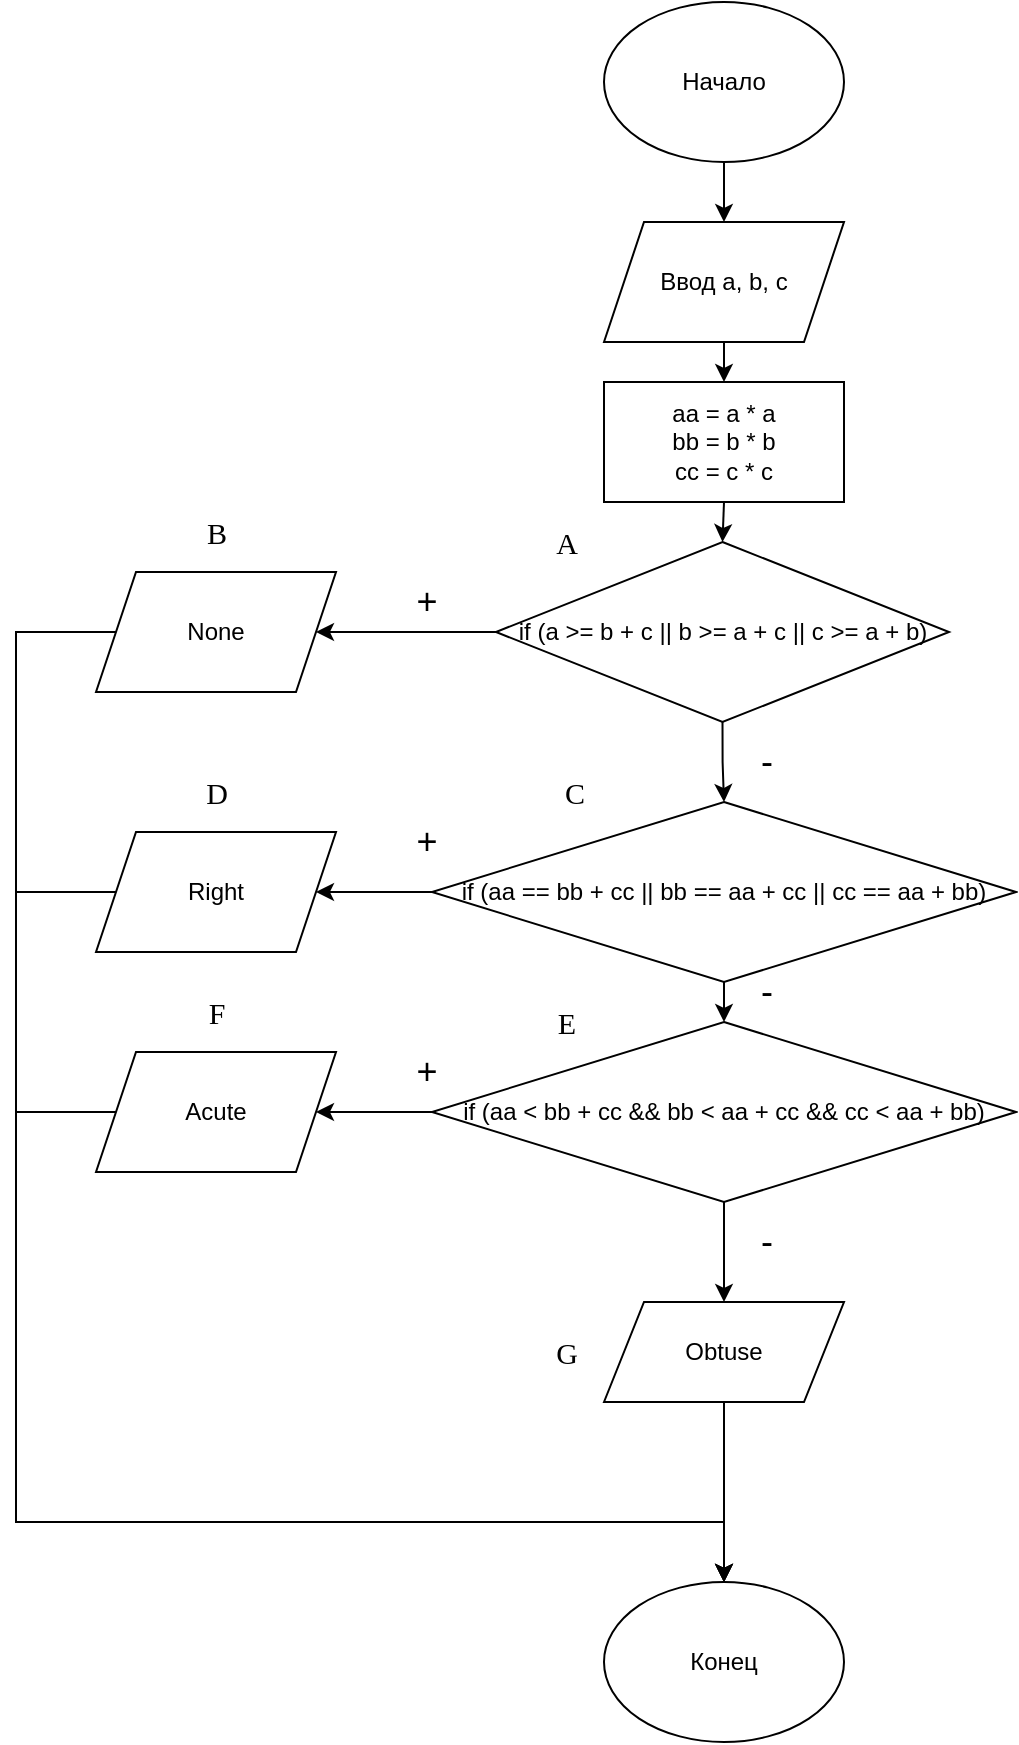 <mxfile version="24.0.7" type="device">
  <diagram id="C5RBs43oDa-KdzZeNtuy" name="Page-1">
    <mxGraphModel dx="1426" dy="785" grid="1" gridSize="10" guides="1" tooltips="1" connect="1" arrows="1" fold="1" page="1" pageScale="1" pageWidth="827" pageHeight="1169" math="0" shadow="0">
      <root>
        <mxCell id="WIyWlLk6GJQsqaUBKTNV-0" />
        <mxCell id="WIyWlLk6GJQsqaUBKTNV-1" parent="WIyWlLk6GJQsqaUBKTNV-0" />
        <mxCell id="qNied1Jh6DL7EHZy_g-z-2" style="edgeStyle=orthogonalEdgeStyle;rounded=0;orthogonalLoop=1;jettySize=auto;html=1;exitX=0.5;exitY=1;exitDx=0;exitDy=0;entryX=0.5;entryY=0;entryDx=0;entryDy=0;" edge="1" parent="WIyWlLk6GJQsqaUBKTNV-1" source="qNied1Jh6DL7EHZy_g-z-0" target="qNied1Jh6DL7EHZy_g-z-1">
          <mxGeometry relative="1" as="geometry" />
        </mxCell>
        <mxCell id="qNied1Jh6DL7EHZy_g-z-0" value="Начало" style="ellipse;whiteSpace=wrap;html=1;" vertex="1" parent="WIyWlLk6GJQsqaUBKTNV-1">
          <mxGeometry x="354" y="30" width="120" height="80" as="geometry" />
        </mxCell>
        <mxCell id="qNied1Jh6DL7EHZy_g-z-4" style="edgeStyle=orthogonalEdgeStyle;rounded=0;orthogonalLoop=1;jettySize=auto;html=1;exitX=0.5;exitY=1;exitDx=0;exitDy=0;entryX=0.5;entryY=0;entryDx=0;entryDy=0;" edge="1" parent="WIyWlLk6GJQsqaUBKTNV-1" source="qNied1Jh6DL7EHZy_g-z-1" target="qNied1Jh6DL7EHZy_g-z-3">
          <mxGeometry relative="1" as="geometry" />
        </mxCell>
        <mxCell id="qNied1Jh6DL7EHZy_g-z-1" value="Ввод a, b, c" style="shape=parallelogram;perimeter=parallelogramPerimeter;whiteSpace=wrap;html=1;fixedSize=1;" vertex="1" parent="WIyWlLk6GJQsqaUBKTNV-1">
          <mxGeometry x="354" y="140" width="120" height="60" as="geometry" />
        </mxCell>
        <mxCell id="qNied1Jh6DL7EHZy_g-z-7" style="edgeStyle=orthogonalEdgeStyle;rounded=0;orthogonalLoop=1;jettySize=auto;html=1;exitX=0.5;exitY=1;exitDx=0;exitDy=0;entryX=0.5;entryY=0;entryDx=0;entryDy=0;" edge="1" parent="WIyWlLk6GJQsqaUBKTNV-1" source="qNied1Jh6DL7EHZy_g-z-3" target="qNied1Jh6DL7EHZy_g-z-5">
          <mxGeometry relative="1" as="geometry" />
        </mxCell>
        <mxCell id="qNied1Jh6DL7EHZy_g-z-3" value="aa = a * a&lt;br&gt;bb = b * b&lt;br&gt;cc = c * c" style="rounded=0;whiteSpace=wrap;html=1;" vertex="1" parent="WIyWlLk6GJQsqaUBKTNV-1">
          <mxGeometry x="354" y="220" width="120" height="60" as="geometry" />
        </mxCell>
        <mxCell id="qNied1Jh6DL7EHZy_g-z-8" style="edgeStyle=orthogonalEdgeStyle;rounded=0;orthogonalLoop=1;jettySize=auto;html=1;exitX=0;exitY=0.5;exitDx=0;exitDy=0;entryX=1;entryY=0.5;entryDx=0;entryDy=0;" edge="1" parent="WIyWlLk6GJQsqaUBKTNV-1" source="qNied1Jh6DL7EHZy_g-z-5" target="qNied1Jh6DL7EHZy_g-z-6">
          <mxGeometry relative="1" as="geometry" />
        </mxCell>
        <mxCell id="qNied1Jh6DL7EHZy_g-z-12" style="edgeStyle=orthogonalEdgeStyle;rounded=0;orthogonalLoop=1;jettySize=auto;html=1;exitX=0.5;exitY=1;exitDx=0;exitDy=0;entryX=0.5;entryY=0;entryDx=0;entryDy=0;" edge="1" parent="WIyWlLk6GJQsqaUBKTNV-1" source="qNied1Jh6DL7EHZy_g-z-5" target="qNied1Jh6DL7EHZy_g-z-11">
          <mxGeometry relative="1" as="geometry" />
        </mxCell>
        <mxCell id="qNied1Jh6DL7EHZy_g-z-5" value="if (a &amp;gt;= b + c || b &amp;gt;= a + c || c &amp;gt;= a + b)" style="rhombus;whiteSpace=wrap;html=1;" vertex="1" parent="WIyWlLk6GJQsqaUBKTNV-1">
          <mxGeometry x="300" y="300" width="226.5" height="90" as="geometry" />
        </mxCell>
        <mxCell id="qNied1Jh6DL7EHZy_g-z-30" style="edgeStyle=orthogonalEdgeStyle;rounded=0;orthogonalLoop=1;jettySize=auto;html=1;exitX=0;exitY=0.5;exitDx=0;exitDy=0;entryX=0.5;entryY=0;entryDx=0;entryDy=0;" edge="1" parent="WIyWlLk6GJQsqaUBKTNV-1" source="qNied1Jh6DL7EHZy_g-z-6" target="qNied1Jh6DL7EHZy_g-z-25">
          <mxGeometry relative="1" as="geometry">
            <Array as="points">
              <mxPoint x="60" y="345" />
              <mxPoint x="60" y="790" />
              <mxPoint x="414" y="790" />
            </Array>
          </mxGeometry>
        </mxCell>
        <mxCell id="qNied1Jh6DL7EHZy_g-z-6" value="None" style="shape=parallelogram;perimeter=parallelogramPerimeter;whiteSpace=wrap;html=1;fixedSize=1;" vertex="1" parent="WIyWlLk6GJQsqaUBKTNV-1">
          <mxGeometry x="100" y="315" width="120" height="60" as="geometry" />
        </mxCell>
        <mxCell id="qNied1Jh6DL7EHZy_g-z-9" value="+" style="text;html=1;align=center;verticalAlign=middle;resizable=0;points=[];autosize=1;strokeColor=none;fillColor=none;fontSize=18;" vertex="1" parent="WIyWlLk6GJQsqaUBKTNV-1">
          <mxGeometry x="250" y="310" width="30" height="40" as="geometry" />
        </mxCell>
        <mxCell id="qNied1Jh6DL7EHZy_g-z-10" value="-" style="text;html=1;align=center;verticalAlign=middle;resizable=0;points=[];autosize=1;strokeColor=none;fillColor=none;strokeWidth=3;fontSize=18;" vertex="1" parent="WIyWlLk6GJQsqaUBKTNV-1">
          <mxGeometry x="420" y="390" width="30" height="40" as="geometry" />
        </mxCell>
        <mxCell id="qNied1Jh6DL7EHZy_g-z-14" style="edgeStyle=orthogonalEdgeStyle;rounded=0;orthogonalLoop=1;jettySize=auto;html=1;exitX=0;exitY=0.5;exitDx=0;exitDy=0;entryX=1;entryY=0.5;entryDx=0;entryDy=0;" edge="1" parent="WIyWlLk6GJQsqaUBKTNV-1" source="qNied1Jh6DL7EHZy_g-z-11" target="qNied1Jh6DL7EHZy_g-z-13">
          <mxGeometry relative="1" as="geometry" />
        </mxCell>
        <mxCell id="qNied1Jh6DL7EHZy_g-z-20" style="edgeStyle=orthogonalEdgeStyle;rounded=0;orthogonalLoop=1;jettySize=auto;html=1;exitX=0.5;exitY=1;exitDx=0;exitDy=0;entryX=0.5;entryY=0;entryDx=0;entryDy=0;" edge="1" parent="WIyWlLk6GJQsqaUBKTNV-1" source="qNied1Jh6DL7EHZy_g-z-11" target="qNied1Jh6DL7EHZy_g-z-16">
          <mxGeometry relative="1" as="geometry" />
        </mxCell>
        <mxCell id="qNied1Jh6DL7EHZy_g-z-11" value="if (aa == bb + cc || bb == aa + cc || cc == aa + bb)" style="rhombus;whiteSpace=wrap;html=1;" vertex="1" parent="WIyWlLk6GJQsqaUBKTNV-1">
          <mxGeometry x="268" y="430" width="292" height="90" as="geometry" />
        </mxCell>
        <mxCell id="qNied1Jh6DL7EHZy_g-z-31" style="edgeStyle=orthogonalEdgeStyle;rounded=0;orthogonalLoop=1;jettySize=auto;html=1;exitX=0;exitY=0.5;exitDx=0;exitDy=0;entryX=0.5;entryY=0;entryDx=0;entryDy=0;" edge="1" parent="WIyWlLk6GJQsqaUBKTNV-1" source="qNied1Jh6DL7EHZy_g-z-13" target="qNied1Jh6DL7EHZy_g-z-25">
          <mxGeometry relative="1" as="geometry">
            <Array as="points">
              <mxPoint x="60" y="475" />
              <mxPoint x="60" y="790" />
              <mxPoint x="414" y="790" />
            </Array>
          </mxGeometry>
        </mxCell>
        <mxCell id="qNied1Jh6DL7EHZy_g-z-13" value="Right" style="shape=parallelogram;perimeter=parallelogramPerimeter;whiteSpace=wrap;html=1;fixedSize=1;" vertex="1" parent="WIyWlLk6GJQsqaUBKTNV-1">
          <mxGeometry x="100" y="445" width="120" height="60" as="geometry" />
        </mxCell>
        <mxCell id="qNied1Jh6DL7EHZy_g-z-15" value="+" style="text;html=1;align=center;verticalAlign=middle;resizable=0;points=[];autosize=1;strokeColor=none;fillColor=none;fontSize=18;" vertex="1" parent="WIyWlLk6GJQsqaUBKTNV-1">
          <mxGeometry x="250" y="430" width="30" height="40" as="geometry" />
        </mxCell>
        <mxCell id="qNied1Jh6DL7EHZy_g-z-18" style="edgeStyle=orthogonalEdgeStyle;rounded=0;orthogonalLoop=1;jettySize=auto;html=1;exitX=0;exitY=0.5;exitDx=0;exitDy=0;entryX=1;entryY=0.5;entryDx=0;entryDy=0;" edge="1" parent="WIyWlLk6GJQsqaUBKTNV-1" source="qNied1Jh6DL7EHZy_g-z-16" target="qNied1Jh6DL7EHZy_g-z-17">
          <mxGeometry relative="1" as="geometry" />
        </mxCell>
        <mxCell id="qNied1Jh6DL7EHZy_g-z-23" style="edgeStyle=orthogonalEdgeStyle;rounded=0;orthogonalLoop=1;jettySize=auto;html=1;exitX=0.5;exitY=1;exitDx=0;exitDy=0;entryX=0.5;entryY=0;entryDx=0;entryDy=0;" edge="1" parent="WIyWlLk6GJQsqaUBKTNV-1" source="qNied1Jh6DL7EHZy_g-z-16" target="qNied1Jh6DL7EHZy_g-z-22">
          <mxGeometry relative="1" as="geometry" />
        </mxCell>
        <mxCell id="qNied1Jh6DL7EHZy_g-z-16" value="if (aa &amp;lt; bb + cc &amp;amp;&amp;amp; bb &amp;lt; aa + cc &amp;amp;&amp;amp; cc &amp;lt; aa + bb)" style="rhombus;whiteSpace=wrap;html=1;" vertex="1" parent="WIyWlLk6GJQsqaUBKTNV-1">
          <mxGeometry x="268" y="540" width="292" height="90" as="geometry" />
        </mxCell>
        <mxCell id="qNied1Jh6DL7EHZy_g-z-32" style="edgeStyle=orthogonalEdgeStyle;rounded=0;orthogonalLoop=1;jettySize=auto;html=1;exitX=0;exitY=0.5;exitDx=0;exitDy=0;entryX=0.5;entryY=0;entryDx=0;entryDy=0;" edge="1" parent="WIyWlLk6GJQsqaUBKTNV-1" source="qNied1Jh6DL7EHZy_g-z-17" target="qNied1Jh6DL7EHZy_g-z-25">
          <mxGeometry relative="1" as="geometry">
            <Array as="points">
              <mxPoint x="60" y="585" />
              <mxPoint x="60" y="790" />
              <mxPoint x="414" y="790" />
            </Array>
          </mxGeometry>
        </mxCell>
        <mxCell id="qNied1Jh6DL7EHZy_g-z-17" value="Acute" style="shape=parallelogram;perimeter=parallelogramPerimeter;whiteSpace=wrap;html=1;fixedSize=1;" vertex="1" parent="WIyWlLk6GJQsqaUBKTNV-1">
          <mxGeometry x="100" y="555" width="120" height="60" as="geometry" />
        </mxCell>
        <mxCell id="qNied1Jh6DL7EHZy_g-z-19" value="+" style="text;html=1;align=center;verticalAlign=middle;resizable=0;points=[];autosize=1;strokeColor=none;fillColor=none;fontSize=18;" vertex="1" parent="WIyWlLk6GJQsqaUBKTNV-1">
          <mxGeometry x="250" y="545" width="30" height="40" as="geometry" />
        </mxCell>
        <mxCell id="qNied1Jh6DL7EHZy_g-z-21" value="-" style="text;html=1;align=center;verticalAlign=middle;resizable=0;points=[];autosize=1;strokeColor=none;fillColor=none;strokeWidth=3;fontSize=18;" vertex="1" parent="WIyWlLk6GJQsqaUBKTNV-1">
          <mxGeometry x="420" y="505" width="30" height="40" as="geometry" />
        </mxCell>
        <mxCell id="qNied1Jh6DL7EHZy_g-z-26" style="edgeStyle=orthogonalEdgeStyle;rounded=0;orthogonalLoop=1;jettySize=auto;html=1;exitX=0.5;exitY=1;exitDx=0;exitDy=0;entryX=0.5;entryY=0;entryDx=0;entryDy=0;" edge="1" parent="WIyWlLk6GJQsqaUBKTNV-1" source="qNied1Jh6DL7EHZy_g-z-22" target="qNied1Jh6DL7EHZy_g-z-25">
          <mxGeometry relative="1" as="geometry" />
        </mxCell>
        <mxCell id="qNied1Jh6DL7EHZy_g-z-22" value="Obtuse" style="shape=parallelogram;perimeter=parallelogramPerimeter;whiteSpace=wrap;html=1;fixedSize=1;" vertex="1" parent="WIyWlLk6GJQsqaUBKTNV-1">
          <mxGeometry x="354" y="680" width="120" height="50" as="geometry" />
        </mxCell>
        <mxCell id="qNied1Jh6DL7EHZy_g-z-24" value="-" style="text;html=1;align=center;verticalAlign=middle;resizable=0;points=[];autosize=1;strokeColor=none;fillColor=none;strokeWidth=3;fontSize=18;" vertex="1" parent="WIyWlLk6GJQsqaUBKTNV-1">
          <mxGeometry x="420" y="630" width="30" height="40" as="geometry" />
        </mxCell>
        <mxCell id="qNied1Jh6DL7EHZy_g-z-25" value="Конец" style="ellipse;whiteSpace=wrap;html=1;" vertex="1" parent="WIyWlLk6GJQsqaUBKTNV-1">
          <mxGeometry x="354" y="820" width="120" height="80" as="geometry" />
        </mxCell>
        <mxCell id="qNied1Jh6DL7EHZy_g-z-34" value="&lt;font face=&quot;Comic Sans MS&quot; style=&quot;font-size: 15px;&quot;&gt;A&lt;/font&gt;" style="text;html=1;align=center;verticalAlign=middle;resizable=0;points=[];autosize=1;strokeColor=none;fillColor=none;" vertex="1" parent="WIyWlLk6GJQsqaUBKTNV-1">
          <mxGeometry x="320" y="285" width="30" height="30" as="geometry" />
        </mxCell>
        <mxCell id="qNied1Jh6DL7EHZy_g-z-35" value="&lt;font face=&quot;Comic Sans MS&quot; style=&quot;font-size: 15px;&quot;&gt;B&lt;/font&gt;" style="text;html=1;align=center;verticalAlign=middle;resizable=0;points=[];autosize=1;strokeColor=none;fillColor=none;" vertex="1" parent="WIyWlLk6GJQsqaUBKTNV-1">
          <mxGeometry x="145" y="280" width="30" height="30" as="geometry" />
        </mxCell>
        <mxCell id="qNied1Jh6DL7EHZy_g-z-36" value="&lt;font face=&quot;Comic Sans MS&quot; style=&quot;font-size: 15px;&quot;&gt;C&lt;/font&gt;" style="text;html=1;align=center;verticalAlign=middle;resizable=0;points=[];autosize=1;strokeColor=none;fillColor=none;" vertex="1" parent="WIyWlLk6GJQsqaUBKTNV-1">
          <mxGeometry x="324" y="410" width="30" height="30" as="geometry" />
        </mxCell>
        <mxCell id="qNied1Jh6DL7EHZy_g-z-37" value="&lt;font face=&quot;Comic Sans MS&quot; style=&quot;font-size: 15px;&quot;&gt;D&lt;/font&gt;" style="text;html=1;align=center;verticalAlign=middle;resizable=0;points=[];autosize=1;strokeColor=none;fillColor=none;" vertex="1" parent="WIyWlLk6GJQsqaUBKTNV-1">
          <mxGeometry x="145" y="410" width="30" height="30" as="geometry" />
        </mxCell>
        <mxCell id="qNied1Jh6DL7EHZy_g-z-38" value="&lt;font face=&quot;Comic Sans MS&quot; style=&quot;font-size: 15px;&quot;&gt;E&lt;/font&gt;" style="text;html=1;align=center;verticalAlign=middle;resizable=0;points=[];autosize=1;strokeColor=none;fillColor=none;" vertex="1" parent="WIyWlLk6GJQsqaUBKTNV-1">
          <mxGeometry x="320" y="525" width="30" height="30" as="geometry" />
        </mxCell>
        <mxCell id="qNied1Jh6DL7EHZy_g-z-39" value="&lt;font face=&quot;Comic Sans MS&quot; style=&quot;font-size: 15px;&quot;&gt;F&lt;/font&gt;" style="text;html=1;align=center;verticalAlign=middle;resizable=0;points=[];autosize=1;strokeColor=none;fillColor=none;" vertex="1" parent="WIyWlLk6GJQsqaUBKTNV-1">
          <mxGeometry x="145" y="520" width="30" height="30" as="geometry" />
        </mxCell>
        <mxCell id="qNied1Jh6DL7EHZy_g-z-40" value="&lt;font face=&quot;Comic Sans MS&quot; style=&quot;font-size: 15px;&quot;&gt;G&lt;/font&gt;" style="text;html=1;align=center;verticalAlign=middle;resizable=0;points=[];autosize=1;strokeColor=none;fillColor=none;" vertex="1" parent="WIyWlLk6GJQsqaUBKTNV-1">
          <mxGeometry x="320" y="690" width="30" height="30" as="geometry" />
        </mxCell>
      </root>
    </mxGraphModel>
  </diagram>
</mxfile>
